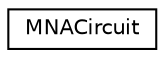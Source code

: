 digraph "Graphical Class Hierarchy"
{
 // LATEX_PDF_SIZE
  edge [fontname="Helvetica",fontsize="10",labelfontname="Helvetica",labelfontsize="10"];
  node [fontname="Helvetica",fontsize="10",shape=record];
  rankdir="LR";
  Node0 [label="MNACircuit",height=0.2,width=0.4,color="black", fillcolor="white", style="filled",URL="$classMNACircuit.html",tooltip="Main class that holds a circuit for modified nodal analysis (MNA)."];
}
